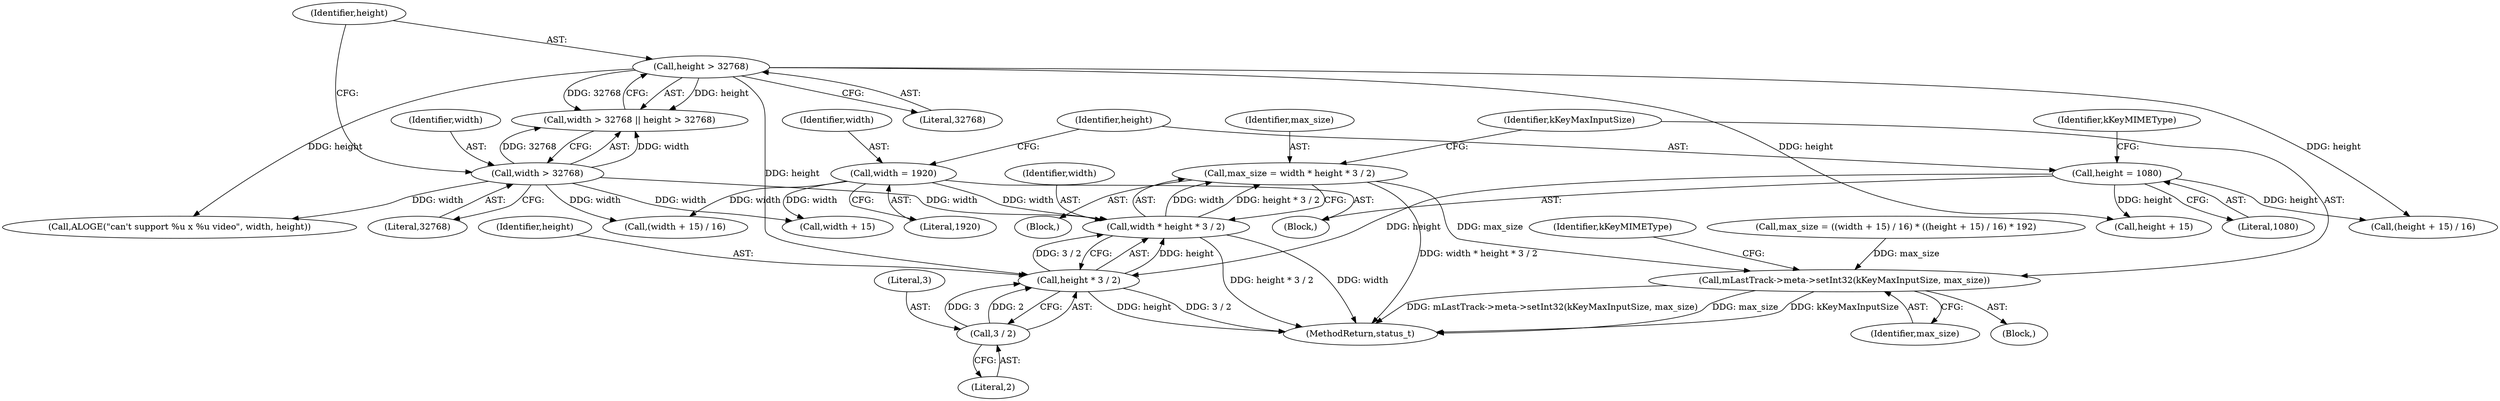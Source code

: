 digraph "0_Android_8a3a2f6ea7defe1a81bb32b3c9f3537f84749b9d@integer" {
"1002382" [label="(Call,max_size = width * height * 3 / 2)"];
"1002384" [label="(Call,width * height * 3 / 2)"];
"1002335" [label="(Call,width > 32768)"];
"1002325" [label="(Call,width = 1920)"];
"1002386" [label="(Call,height * 3 / 2)"];
"1002328" [label="(Call,height = 1080)"];
"1002338" [label="(Call,height > 32768)"];
"1002388" [label="(Call,3 / 2)"];
"1002391" [label="(Call,mLastTrack->meta->setInt32(kKeyMaxInputSize, max_size))"];
"1002340" [label="(Literal,32768)"];
"1002303" [label="(Block,)"];
"1002382" [label="(Call,max_size = width * height * 3 / 2)"];
"1002383" [label="(Identifier,max_size)"];
"1002375" [label="(Call,height + 15)"];
"1002326" [label="(Identifier,width)"];
"1002334" [label="(Call,width > 32768 || height > 32768)"];
"1002327" [label="(Literal,1920)"];
"1002387" [label="(Identifier,height)"];
"1002388" [label="(Call,3 / 2)"];
"1002390" [label="(Literal,2)"];
"1002397" [label="(Identifier,kKeyMIMEType)"];
"1002386" [label="(Call,height * 3 / 2)"];
"1002342" [label="(Call,ALOGE(\"can't support %u x %u video\", width, height))"];
"1003923" [label="(MethodReturn,status_t)"];
"1002335" [label="(Call,width > 32768)"];
"1002322" [label="(Block,)"];
"1002336" [label="(Identifier,width)"];
"1002389" [label="(Literal,3)"];
"1002339" [label="(Identifier,height)"];
"1002393" [label="(Identifier,max_size)"];
"1002325" [label="(Call,width = 1920)"];
"1002351" [label="(Identifier,kKeyMIMEType)"];
"1002381" [label="(Block,)"];
"1002384" [label="(Call,width * height * 3 / 2)"];
"1002330" [label="(Literal,1080)"];
"1002374" [label="(Call,(height + 15) / 16)"];
"1002391" [label="(Call,mLastTrack->meta->setInt32(kKeyMaxInputSize, max_size))"];
"1002338" [label="(Call,height > 32768)"];
"1002328" [label="(Call,height = 1080)"];
"1002365" [label="(Call,max_size = ((width + 15) / 16) * ((height + 15) / 16) * 192)"];
"1002329" [label="(Identifier,height)"];
"1002368" [label="(Call,(width + 15) / 16)"];
"1002385" [label="(Identifier,width)"];
"1002369" [label="(Call,width + 15)"];
"1002337" [label="(Literal,32768)"];
"1002392" [label="(Identifier,kKeyMaxInputSize)"];
"1002382" -> "1002381"  [label="AST: "];
"1002382" -> "1002384"  [label="CFG: "];
"1002383" -> "1002382"  [label="AST: "];
"1002384" -> "1002382"  [label="AST: "];
"1002392" -> "1002382"  [label="CFG: "];
"1002382" -> "1003923"  [label="DDG: width * height * 3 / 2"];
"1002384" -> "1002382"  [label="DDG: width"];
"1002384" -> "1002382"  [label="DDG: height * 3 / 2"];
"1002382" -> "1002391"  [label="DDG: max_size"];
"1002384" -> "1002386"  [label="CFG: "];
"1002385" -> "1002384"  [label="AST: "];
"1002386" -> "1002384"  [label="AST: "];
"1002384" -> "1003923"  [label="DDG: width"];
"1002384" -> "1003923"  [label="DDG: height * 3 / 2"];
"1002335" -> "1002384"  [label="DDG: width"];
"1002325" -> "1002384"  [label="DDG: width"];
"1002386" -> "1002384"  [label="DDG: height"];
"1002386" -> "1002384"  [label="DDG: 3 / 2"];
"1002335" -> "1002334"  [label="AST: "];
"1002335" -> "1002337"  [label="CFG: "];
"1002336" -> "1002335"  [label="AST: "];
"1002337" -> "1002335"  [label="AST: "];
"1002339" -> "1002335"  [label="CFG: "];
"1002334" -> "1002335"  [label="CFG: "];
"1002335" -> "1002334"  [label="DDG: width"];
"1002335" -> "1002334"  [label="DDG: 32768"];
"1002335" -> "1002342"  [label="DDG: width"];
"1002335" -> "1002368"  [label="DDG: width"];
"1002335" -> "1002369"  [label="DDG: width"];
"1002325" -> "1002322"  [label="AST: "];
"1002325" -> "1002327"  [label="CFG: "];
"1002326" -> "1002325"  [label="AST: "];
"1002327" -> "1002325"  [label="AST: "];
"1002329" -> "1002325"  [label="CFG: "];
"1002325" -> "1002368"  [label="DDG: width"];
"1002325" -> "1002369"  [label="DDG: width"];
"1002386" -> "1002388"  [label="CFG: "];
"1002387" -> "1002386"  [label="AST: "];
"1002388" -> "1002386"  [label="AST: "];
"1002386" -> "1003923"  [label="DDG: height"];
"1002386" -> "1003923"  [label="DDG: 3 / 2"];
"1002328" -> "1002386"  [label="DDG: height"];
"1002338" -> "1002386"  [label="DDG: height"];
"1002388" -> "1002386"  [label="DDG: 3"];
"1002388" -> "1002386"  [label="DDG: 2"];
"1002328" -> "1002322"  [label="AST: "];
"1002328" -> "1002330"  [label="CFG: "];
"1002329" -> "1002328"  [label="AST: "];
"1002330" -> "1002328"  [label="AST: "];
"1002351" -> "1002328"  [label="CFG: "];
"1002328" -> "1002374"  [label="DDG: height"];
"1002328" -> "1002375"  [label="DDG: height"];
"1002338" -> "1002334"  [label="AST: "];
"1002338" -> "1002340"  [label="CFG: "];
"1002339" -> "1002338"  [label="AST: "];
"1002340" -> "1002338"  [label="AST: "];
"1002334" -> "1002338"  [label="CFG: "];
"1002338" -> "1002334"  [label="DDG: height"];
"1002338" -> "1002334"  [label="DDG: 32768"];
"1002338" -> "1002342"  [label="DDG: height"];
"1002338" -> "1002374"  [label="DDG: height"];
"1002338" -> "1002375"  [label="DDG: height"];
"1002388" -> "1002390"  [label="CFG: "];
"1002389" -> "1002388"  [label="AST: "];
"1002390" -> "1002388"  [label="AST: "];
"1002391" -> "1002303"  [label="AST: "];
"1002391" -> "1002393"  [label="CFG: "];
"1002392" -> "1002391"  [label="AST: "];
"1002393" -> "1002391"  [label="AST: "];
"1002397" -> "1002391"  [label="CFG: "];
"1002391" -> "1003923"  [label="DDG: mLastTrack->meta->setInt32(kKeyMaxInputSize, max_size)"];
"1002391" -> "1003923"  [label="DDG: max_size"];
"1002391" -> "1003923"  [label="DDG: kKeyMaxInputSize"];
"1002365" -> "1002391"  [label="DDG: max_size"];
}
